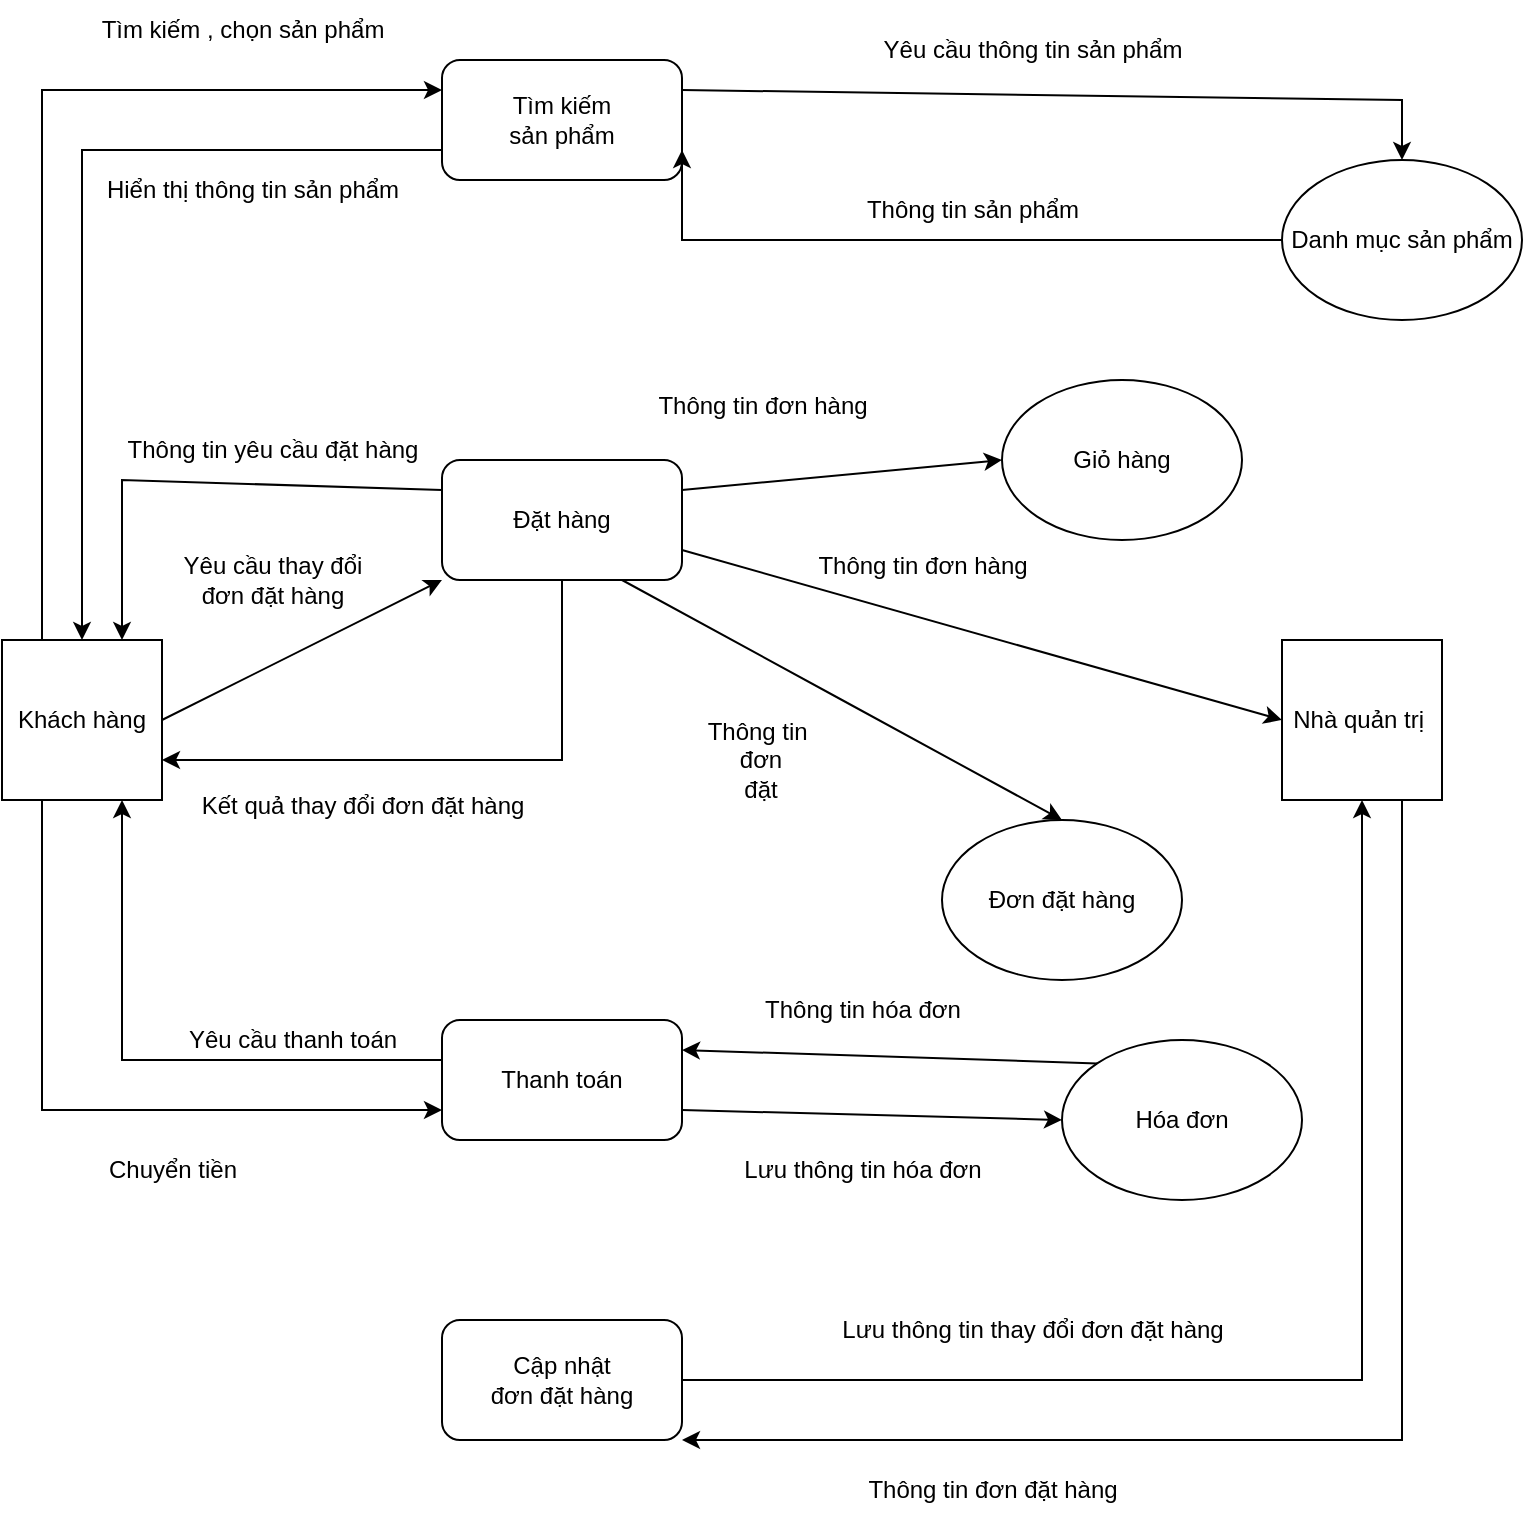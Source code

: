 <mxfile version="24.0.7" type="device">
  <diagram name="Trang-1" id="Etvgt3GEEgPUfoa2Ky6T">
    <mxGraphModel dx="818" dy="837" grid="1" gridSize="10" guides="1" tooltips="1" connect="1" arrows="1" fold="1" page="1" pageScale="1" pageWidth="827" pageHeight="1169" math="0" shadow="0">
      <root>
        <mxCell id="0" />
        <mxCell id="1" parent="0" />
        <mxCell id="-zI4IJVG41kfODgizEBG-1" value="Khách hàng" style="whiteSpace=wrap;html=1;aspect=fixed;" vertex="1" parent="1">
          <mxGeometry x="30" y="370" width="80" height="80" as="geometry" />
        </mxCell>
        <mxCell id="-zI4IJVG41kfODgizEBG-2" value="Tìm kiếm&lt;br&gt;sản phẩm" style="rounded=1;whiteSpace=wrap;html=1;" vertex="1" parent="1">
          <mxGeometry x="250" y="80" width="120" height="60" as="geometry" />
        </mxCell>
        <mxCell id="-zI4IJVG41kfODgizEBG-3" value="Đặt hàng" style="rounded=1;whiteSpace=wrap;html=1;" vertex="1" parent="1">
          <mxGeometry x="250" y="280" width="120" height="60" as="geometry" />
        </mxCell>
        <mxCell id="-zI4IJVG41kfODgizEBG-4" value="Thanh toán" style="rounded=1;whiteSpace=wrap;html=1;" vertex="1" parent="1">
          <mxGeometry x="250" y="560" width="120" height="60" as="geometry" />
        </mxCell>
        <mxCell id="-zI4IJVG41kfODgizEBG-5" value="Cập nhật&lt;br&gt;đơn đặt hàng" style="rounded=1;whiteSpace=wrap;html=1;" vertex="1" parent="1">
          <mxGeometry x="250" y="710" width="120" height="60" as="geometry" />
        </mxCell>
        <mxCell id="-zI4IJVG41kfODgizEBG-6" value="Nhà quản trị&amp;nbsp;" style="whiteSpace=wrap;html=1;aspect=fixed;" vertex="1" parent="1">
          <mxGeometry x="670" y="370" width="80" height="80" as="geometry" />
        </mxCell>
        <mxCell id="-zI4IJVG41kfODgizEBG-7" value="Danh mục sản phẩm" style="ellipse;whiteSpace=wrap;html=1;" vertex="1" parent="1">
          <mxGeometry x="670" y="130" width="120" height="80" as="geometry" />
        </mxCell>
        <mxCell id="-zI4IJVG41kfODgizEBG-8" value="Đơn đặt hàng" style="ellipse;whiteSpace=wrap;html=1;" vertex="1" parent="1">
          <mxGeometry x="500" y="460" width="120" height="80" as="geometry" />
        </mxCell>
        <mxCell id="-zI4IJVG41kfODgizEBG-9" value="Hóa đơn" style="ellipse;whiteSpace=wrap;html=1;" vertex="1" parent="1">
          <mxGeometry x="560" y="570" width="120" height="80" as="geometry" />
        </mxCell>
        <mxCell id="-zI4IJVG41kfODgizEBG-10" value="" style="endArrow=classic;html=1;rounded=0;exitX=0.25;exitY=0;exitDx=0;exitDy=0;entryX=0;entryY=0.25;entryDx=0;entryDy=0;" edge="1" parent="1" source="-zI4IJVG41kfODgizEBG-1" target="-zI4IJVG41kfODgizEBG-2">
          <mxGeometry width="50" height="50" relative="1" as="geometry">
            <mxPoint x="110" y="310" as="sourcePoint" />
            <mxPoint x="200" y="220" as="targetPoint" />
            <Array as="points">
              <mxPoint x="50" y="95" />
            </Array>
          </mxGeometry>
        </mxCell>
        <mxCell id="-zI4IJVG41kfODgizEBG-11" value="" style="endArrow=classic;html=1;rounded=0;exitX=0;exitY=0.75;exitDx=0;exitDy=0;entryX=0.5;entryY=0;entryDx=0;entryDy=0;" edge="1" parent="1" source="-zI4IJVG41kfODgizEBG-2" target="-zI4IJVG41kfODgizEBG-1">
          <mxGeometry width="50" height="50" relative="1" as="geometry">
            <mxPoint x="160" y="280" as="sourcePoint" />
            <mxPoint x="210" y="230" as="targetPoint" />
            <Array as="points">
              <mxPoint x="70" y="125" />
            </Array>
          </mxGeometry>
        </mxCell>
        <mxCell id="-zI4IJVG41kfODgizEBG-12" value="" style="endArrow=classic;html=1;rounded=0;exitX=1;exitY=0.25;exitDx=0;exitDy=0;entryX=0.5;entryY=0;entryDx=0;entryDy=0;" edge="1" parent="1" source="-zI4IJVG41kfODgizEBG-2" target="-zI4IJVG41kfODgizEBG-7">
          <mxGeometry width="50" height="50" relative="1" as="geometry">
            <mxPoint x="420" y="220" as="sourcePoint" />
            <mxPoint x="470" y="170" as="targetPoint" />
            <Array as="points">
              <mxPoint x="730" y="100" />
            </Array>
          </mxGeometry>
        </mxCell>
        <mxCell id="-zI4IJVG41kfODgizEBG-13" value="" style="endArrow=classic;html=1;rounded=0;exitX=0;exitY=0.5;exitDx=0;exitDy=0;entryX=1;entryY=0.75;entryDx=0;entryDy=0;" edge="1" parent="1" source="-zI4IJVG41kfODgizEBG-7" target="-zI4IJVG41kfODgizEBG-2">
          <mxGeometry width="50" height="50" relative="1" as="geometry">
            <mxPoint x="480" y="220" as="sourcePoint" />
            <mxPoint x="530" y="170" as="targetPoint" />
            <Array as="points">
              <mxPoint x="370" y="170" />
            </Array>
          </mxGeometry>
        </mxCell>
        <mxCell id="-zI4IJVG41kfODgizEBG-14" value="Giỏ hàng" style="ellipse;whiteSpace=wrap;html=1;" vertex="1" parent="1">
          <mxGeometry x="530" y="240" width="120" height="80" as="geometry" />
        </mxCell>
        <mxCell id="-zI4IJVG41kfODgizEBG-15" value="" style="endArrow=classic;html=1;rounded=0;exitX=0;exitY=0.25;exitDx=0;exitDy=0;entryX=0.75;entryY=0;entryDx=0;entryDy=0;" edge="1" parent="1" source="-zI4IJVG41kfODgizEBG-3" target="-zI4IJVG41kfODgizEBG-1">
          <mxGeometry width="50" height="50" relative="1" as="geometry">
            <mxPoint x="150" y="280" as="sourcePoint" />
            <mxPoint x="200" y="230" as="targetPoint" />
            <Array as="points">
              <mxPoint x="90" y="290" />
            </Array>
          </mxGeometry>
        </mxCell>
        <mxCell id="-zI4IJVG41kfODgizEBG-16" value="" style="endArrow=classic;html=1;rounded=0;exitX=1;exitY=0.5;exitDx=0;exitDy=0;entryX=0;entryY=1;entryDx=0;entryDy=0;" edge="1" parent="1" source="-zI4IJVG41kfODgizEBG-1" target="-zI4IJVG41kfODgizEBG-3">
          <mxGeometry width="50" height="50" relative="1" as="geometry">
            <mxPoint x="210" y="440" as="sourcePoint" />
            <mxPoint x="260" y="390" as="targetPoint" />
          </mxGeometry>
        </mxCell>
        <mxCell id="-zI4IJVG41kfODgizEBG-17" value="" style="endArrow=classic;html=1;rounded=0;exitX=0.5;exitY=1;exitDx=0;exitDy=0;entryX=1;entryY=0.75;entryDx=0;entryDy=0;" edge="1" parent="1" source="-zI4IJVG41kfODgizEBG-3" target="-zI4IJVG41kfODgizEBG-1">
          <mxGeometry width="50" height="50" relative="1" as="geometry">
            <mxPoint x="290" y="430" as="sourcePoint" />
            <mxPoint x="340" y="380" as="targetPoint" />
            <Array as="points">
              <mxPoint x="310" y="430" />
            </Array>
          </mxGeometry>
        </mxCell>
        <mxCell id="-zI4IJVG41kfODgizEBG-18" value="" style="endArrow=classic;html=1;rounded=0;exitX=1;exitY=0.25;exitDx=0;exitDy=0;entryX=0;entryY=0.5;entryDx=0;entryDy=0;" edge="1" parent="1" source="-zI4IJVG41kfODgizEBG-3" target="-zI4IJVG41kfODgizEBG-14">
          <mxGeometry width="50" height="50" relative="1" as="geometry">
            <mxPoint x="370" y="430" as="sourcePoint" />
            <mxPoint x="420" y="380" as="targetPoint" />
          </mxGeometry>
        </mxCell>
        <mxCell id="-zI4IJVG41kfODgizEBG-19" value="" style="endArrow=classic;html=1;rounded=0;exitX=1;exitY=0.75;exitDx=0;exitDy=0;entryX=0;entryY=0.5;entryDx=0;entryDy=0;" edge="1" parent="1" source="-zI4IJVG41kfODgizEBG-3" target="-zI4IJVG41kfODgizEBG-6">
          <mxGeometry width="50" height="50" relative="1" as="geometry">
            <mxPoint x="390" y="420" as="sourcePoint" />
            <mxPoint x="440" y="370" as="targetPoint" />
          </mxGeometry>
        </mxCell>
        <mxCell id="-zI4IJVG41kfODgizEBG-20" value="" style="endArrow=classic;html=1;rounded=0;exitX=0.75;exitY=1;exitDx=0;exitDy=0;entryX=0.5;entryY=0;entryDx=0;entryDy=0;" edge="1" parent="1" source="-zI4IJVG41kfODgizEBG-3" target="-zI4IJVG41kfODgizEBG-8">
          <mxGeometry width="50" height="50" relative="1" as="geometry">
            <mxPoint x="350" y="470" as="sourcePoint" />
            <mxPoint x="400" y="420" as="targetPoint" />
            <Array as="points">
              <mxPoint x="450" y="400" />
            </Array>
          </mxGeometry>
        </mxCell>
        <mxCell id="-zI4IJVG41kfODgizEBG-21" value="" style="endArrow=classic;html=1;rounded=0;entryX=0.75;entryY=1;entryDx=0;entryDy=0;" edge="1" parent="1" target="-zI4IJVG41kfODgizEBG-1">
          <mxGeometry width="50" height="50" relative="1" as="geometry">
            <mxPoint x="250" y="580" as="sourcePoint" />
            <mxPoint x="180" y="500" as="targetPoint" />
            <Array as="points">
              <mxPoint x="90" y="580" />
            </Array>
          </mxGeometry>
        </mxCell>
        <mxCell id="-zI4IJVG41kfODgizEBG-22" value="" style="endArrow=classic;html=1;rounded=0;exitX=0.25;exitY=1;exitDx=0;exitDy=0;entryX=0;entryY=0.75;entryDx=0;entryDy=0;" edge="1" parent="1" source="-zI4IJVG41kfODgizEBG-1" target="-zI4IJVG41kfODgizEBG-4">
          <mxGeometry width="50" height="50" relative="1" as="geometry">
            <mxPoint x="80" y="720" as="sourcePoint" />
            <mxPoint x="130" y="670" as="targetPoint" />
            <Array as="points">
              <mxPoint x="50" y="605" />
            </Array>
          </mxGeometry>
        </mxCell>
        <mxCell id="-zI4IJVG41kfODgizEBG-24" value="" style="endArrow=classic;html=1;rounded=0;exitX=0;exitY=0;exitDx=0;exitDy=0;entryX=1;entryY=0.25;entryDx=0;entryDy=0;" edge="1" parent="1" source="-zI4IJVG41kfODgizEBG-9" target="-zI4IJVG41kfODgizEBG-4">
          <mxGeometry width="50" height="50" relative="1" as="geometry">
            <mxPoint x="430" y="630" as="sourcePoint" />
            <mxPoint x="480" y="580" as="targetPoint" />
          </mxGeometry>
        </mxCell>
        <mxCell id="-zI4IJVG41kfODgizEBG-25" value="" style="endArrow=classic;html=1;rounded=0;exitX=1;exitY=0.75;exitDx=0;exitDy=0;entryX=0;entryY=0.5;entryDx=0;entryDy=0;" edge="1" parent="1" source="-zI4IJVG41kfODgizEBG-4" target="-zI4IJVG41kfODgizEBG-9">
          <mxGeometry width="50" height="50" relative="1" as="geometry">
            <mxPoint x="400" y="700" as="sourcePoint" />
            <mxPoint x="450" y="650" as="targetPoint" />
          </mxGeometry>
        </mxCell>
        <mxCell id="-zI4IJVG41kfODgizEBG-26" value="" style="endArrow=classic;html=1;rounded=0;exitX=1;exitY=0.5;exitDx=0;exitDy=0;entryX=0.5;entryY=1;entryDx=0;entryDy=0;" edge="1" parent="1" source="-zI4IJVG41kfODgizEBG-5" target="-zI4IJVG41kfODgizEBG-6">
          <mxGeometry width="50" height="50" relative="1" as="geometry">
            <mxPoint x="490" y="750" as="sourcePoint" />
            <mxPoint x="540" y="700" as="targetPoint" />
            <Array as="points">
              <mxPoint x="710" y="740" />
            </Array>
          </mxGeometry>
        </mxCell>
        <mxCell id="-zI4IJVG41kfODgizEBG-27" value="" style="endArrow=classic;html=1;rounded=0;exitX=0.75;exitY=1;exitDx=0;exitDy=0;entryX=1;entryY=1;entryDx=0;entryDy=0;" edge="1" parent="1" source="-zI4IJVG41kfODgizEBG-6" target="-zI4IJVG41kfODgizEBG-5">
          <mxGeometry width="50" height="50" relative="1" as="geometry">
            <mxPoint x="460" y="830" as="sourcePoint" />
            <mxPoint x="510" y="780" as="targetPoint" />
            <Array as="points">
              <mxPoint x="730" y="770" />
            </Array>
          </mxGeometry>
        </mxCell>
        <mxCell id="-zI4IJVG41kfODgizEBG-28" value="Yêu cầu thông tin sản phẩm" style="text;html=1;align=center;verticalAlign=middle;resizable=0;points=[];autosize=1;strokeColor=none;fillColor=none;" vertex="1" parent="1">
          <mxGeometry x="460" y="60" width="170" height="30" as="geometry" />
        </mxCell>
        <mxCell id="-zI4IJVG41kfODgizEBG-29" value="Thông tin sản phẩm" style="text;html=1;align=center;verticalAlign=middle;resizable=0;points=[];autosize=1;strokeColor=none;fillColor=none;" vertex="1" parent="1">
          <mxGeometry x="450" y="140" width="130" height="30" as="geometry" />
        </mxCell>
        <mxCell id="-zI4IJVG41kfODgizEBG-30" value="Tìm kiếm , chọn sản phẩm" style="text;html=1;align=center;verticalAlign=middle;resizable=0;points=[];autosize=1;strokeColor=none;fillColor=none;" vertex="1" parent="1">
          <mxGeometry x="70" y="50" width="160" height="30" as="geometry" />
        </mxCell>
        <mxCell id="-zI4IJVG41kfODgizEBG-31" value="Hiển thị thông tin sản phẩm" style="text;html=1;align=center;verticalAlign=middle;resizable=0;points=[];autosize=1;strokeColor=none;fillColor=none;" vertex="1" parent="1">
          <mxGeometry x="70" y="130" width="170" height="30" as="geometry" />
        </mxCell>
        <mxCell id="-zI4IJVG41kfODgizEBG-33" value="Thông tin yêu cầu đặt hàng" style="text;html=1;align=center;verticalAlign=middle;resizable=0;points=[];autosize=1;strokeColor=none;fillColor=none;" vertex="1" parent="1">
          <mxGeometry x="80" y="260" width="170" height="30" as="geometry" />
        </mxCell>
        <mxCell id="-zI4IJVG41kfODgizEBG-34" value="Yêu cầu thay đổi&lt;br&gt;đơn đặt hàng" style="text;html=1;align=center;verticalAlign=middle;resizable=0;points=[];autosize=1;strokeColor=none;fillColor=none;" vertex="1" parent="1">
          <mxGeometry x="110" y="320" width="110" height="40" as="geometry" />
        </mxCell>
        <mxCell id="-zI4IJVG41kfODgizEBG-35" value="Kết quả thay đổi đơn đặt hàng" style="text;html=1;align=center;verticalAlign=middle;resizable=0;points=[];autosize=1;strokeColor=none;fillColor=none;" vertex="1" parent="1">
          <mxGeometry x="120" y="438" width="180" height="30" as="geometry" />
        </mxCell>
        <mxCell id="-zI4IJVG41kfODgizEBG-36" value="Thông tin đơn hàng" style="text;html=1;align=center;verticalAlign=middle;resizable=0;points=[];autosize=1;strokeColor=none;fillColor=none;" vertex="1" parent="1">
          <mxGeometry x="345" y="238" width="130" height="30" as="geometry" />
        </mxCell>
        <mxCell id="-zI4IJVG41kfODgizEBG-37" value="Thông tin đơn hàng" style="text;html=1;align=center;verticalAlign=middle;resizable=0;points=[];autosize=1;strokeColor=none;fillColor=none;" vertex="1" parent="1">
          <mxGeometry x="425" y="318" width="130" height="30" as="geometry" />
        </mxCell>
        <object label="Thông tin&amp;nbsp;&lt;br&gt;đơn&lt;br&gt;đặt" id="-zI4IJVG41kfODgizEBG-38">
          <mxCell style="text;html=1;align=center;verticalAlign=middle;resizable=0;points=[];autosize=1;strokeColor=none;fillColor=none;" vertex="1" parent="1">
            <mxGeometry x="369" y="400" width="80" height="60" as="geometry" />
          </mxCell>
        </object>
        <mxCell id="-zI4IJVG41kfODgizEBG-39" value="Thông tin hóa đơn" style="text;html=1;align=center;verticalAlign=middle;resizable=0;points=[];autosize=1;strokeColor=none;fillColor=none;" vertex="1" parent="1">
          <mxGeometry x="400" y="540" width="120" height="30" as="geometry" />
        </mxCell>
        <mxCell id="-zI4IJVG41kfODgizEBG-40" value="Lưu thông tin hóa đơn" style="text;html=1;align=center;verticalAlign=middle;resizable=0;points=[];autosize=1;strokeColor=none;fillColor=none;" vertex="1" parent="1">
          <mxGeometry x="390" y="620" width="140" height="30" as="geometry" />
        </mxCell>
        <mxCell id="-zI4IJVG41kfODgizEBG-41" value="Yêu cầu thanh toán" style="text;html=1;align=center;verticalAlign=middle;resizable=0;points=[];autosize=1;strokeColor=none;fillColor=none;" vertex="1" parent="1">
          <mxGeometry x="110" y="555" width="130" height="30" as="geometry" />
        </mxCell>
        <mxCell id="-zI4IJVG41kfODgizEBG-42" value="Chuyển tiền" style="text;html=1;align=center;verticalAlign=middle;resizable=0;points=[];autosize=1;strokeColor=none;fillColor=none;" vertex="1" parent="1">
          <mxGeometry x="70" y="620" width="90" height="30" as="geometry" />
        </mxCell>
        <mxCell id="-zI4IJVG41kfODgizEBG-44" value="Lưu thông tin thay đổi đơn đặt hàng" style="text;html=1;align=center;verticalAlign=middle;resizable=0;points=[];autosize=1;strokeColor=none;fillColor=none;" vertex="1" parent="1">
          <mxGeometry x="440" y="700" width="210" height="30" as="geometry" />
        </mxCell>
        <mxCell id="-zI4IJVG41kfODgizEBG-45" value="Thông tin đơn đặt hàng" style="text;html=1;align=center;verticalAlign=middle;resizable=0;points=[];autosize=1;strokeColor=none;fillColor=none;" vertex="1" parent="1">
          <mxGeometry x="450" y="780" width="150" height="30" as="geometry" />
        </mxCell>
      </root>
    </mxGraphModel>
  </diagram>
</mxfile>
